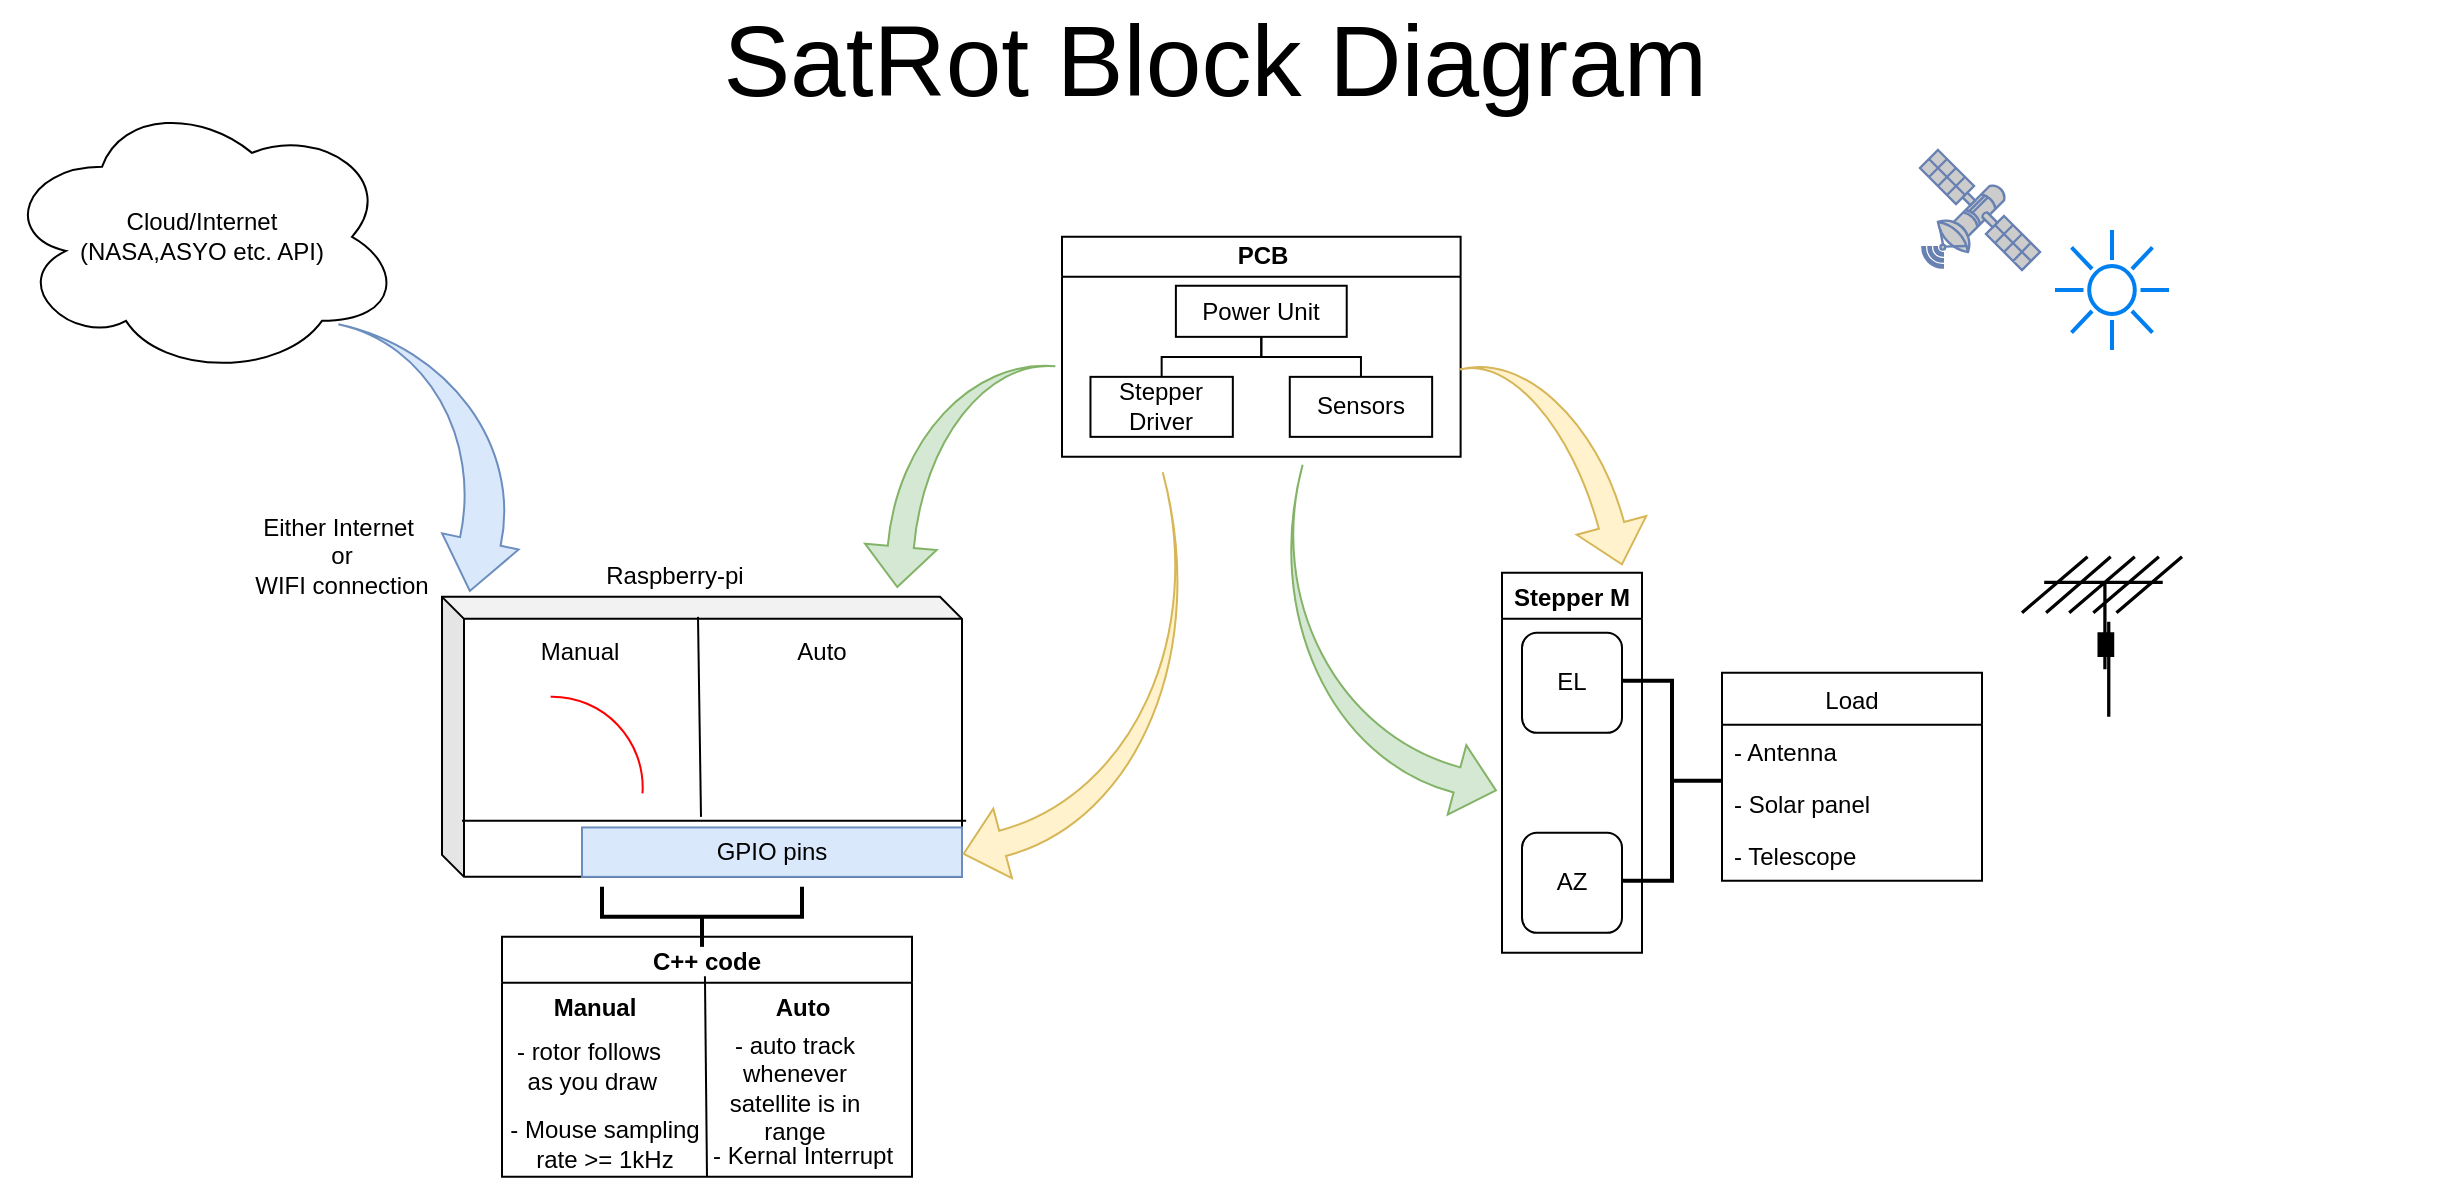<mxfile version="12.6.1" type="github">
  <diagram id="VwEdA_TIcP5LEYri80CW" name="Page-1">
    <mxGraphModel dx="2500" dy="876" grid="1" gridSize="10" guides="1" tooltips="1" connect="1" arrows="1" fold="1" page="1" pageScale="1" pageWidth="827" pageHeight="1169" math="0" shadow="0">
      <root>
        <mxCell id="0"/>
        <mxCell id="1" parent="0"/>
        <mxCell id="tCYu1UxVWt7A2sTlivnu-53" value="" style="group" vertex="1" connectable="0" parent="1">
          <mxGeometry x="-630" y="280" width="1227" height="553.43" as="geometry"/>
        </mxCell>
        <mxCell id="8HggO3XBrNG-eu_fY2z9-7" value="Cloud/Internet&lt;br&gt;(NASA,ASYO etc. API)" style="ellipse;shape=cloud;whiteSpace=wrap;html=1;" parent="tCYu1UxVWt7A2sTlivnu-53" vertex="1">
          <mxGeometry y="13.43" width="200" height="140" as="geometry"/>
        </mxCell>
        <mxCell id="8HggO3XBrNG-eu_fY2z9-21" value="EL" style="rounded=1;whiteSpace=wrap;html=1;" parent="tCYu1UxVWt7A2sTlivnu-53" vertex="1">
          <mxGeometry x="760" y="281.43" width="50" height="50" as="geometry"/>
        </mxCell>
        <mxCell id="8HggO3XBrNG-eu_fY2z9-22" value="AZ" style="rounded=1;whiteSpace=wrap;html=1;" parent="tCYu1UxVWt7A2sTlivnu-53" vertex="1">
          <mxGeometry x="760" y="381.43" width="50" height="50" as="geometry"/>
        </mxCell>
        <mxCell id="8HggO3XBrNG-eu_fY2z9-24" value="Load" style="swimlane;fontStyle=0;childLayout=stackLayout;horizontal=1;startSize=26;fillColor=none;horizontalStack=0;resizeParent=1;resizeParentMax=0;resizeLast=0;collapsible=1;marginBottom=0;" parent="tCYu1UxVWt7A2sTlivnu-53" vertex="1">
          <mxGeometry x="860" y="301.43" width="130" height="104" as="geometry"/>
        </mxCell>
        <mxCell id="8HggO3XBrNG-eu_fY2z9-25" value="- Antenna " style="text;strokeColor=none;fillColor=none;align=left;verticalAlign=top;spacingLeft=4;spacingRight=4;overflow=hidden;rotatable=0;points=[[0,0.5],[1,0.5]];portConstraint=eastwest;" parent="8HggO3XBrNG-eu_fY2z9-24" vertex="1">
          <mxGeometry y="26" width="130" height="26" as="geometry"/>
        </mxCell>
        <mxCell id="8HggO3XBrNG-eu_fY2z9-26" value="- Solar panel " style="text;strokeColor=none;fillColor=none;align=left;verticalAlign=top;spacingLeft=4;spacingRight=4;overflow=hidden;rotatable=0;points=[[0,0.5],[1,0.5]];portConstraint=eastwest;" parent="8HggO3XBrNG-eu_fY2z9-24" vertex="1">
          <mxGeometry y="52" width="130" height="26" as="geometry"/>
        </mxCell>
        <mxCell id="8HggO3XBrNG-eu_fY2z9-27" value="- Telescope " style="text;strokeColor=none;fillColor=none;align=left;verticalAlign=top;spacingLeft=4;spacingRight=4;overflow=hidden;rotatable=0;points=[[0,0.5],[1,0.5]];portConstraint=eastwest;" parent="8HggO3XBrNG-eu_fY2z9-24" vertex="1">
          <mxGeometry y="78" width="130" height="26" as="geometry"/>
        </mxCell>
        <mxCell id="8HggO3XBrNG-eu_fY2z9-36" value="" style="group" parent="tCYu1UxVWt7A2sTlivnu-53" vertex="1" connectable="0">
          <mxGeometry x="250" y="433.43" width="205" height="120" as="geometry"/>
        </mxCell>
        <mxCell id="8HggO3XBrNG-eu_fY2z9-30" value="C++ code" style="swimlane;startSize=23;" parent="8HggO3XBrNG-eu_fY2z9-36" vertex="1">
          <mxGeometry width="205" height="120" as="geometry"/>
        </mxCell>
        <mxCell id="8HggO3XBrNG-eu_fY2z9-31" value="&lt;b&gt;Manual&lt;/b&gt;" style="text;html=1;align=center;verticalAlign=middle;resizable=0;points=[];autosize=1;" parent="8HggO3XBrNG-eu_fY2z9-30" vertex="1">
          <mxGeometry x="16.21" y="25.714" width="60" height="20" as="geometry"/>
        </mxCell>
        <mxCell id="8HggO3XBrNG-eu_fY2z9-35" value="&lt;b&gt;Auto&lt;/b&gt;" style="text;html=1;align=center;verticalAlign=middle;resizable=0;points=[];autosize=1;" parent="8HggO3XBrNG-eu_fY2z9-30" vertex="1">
          <mxGeometry x="130" y="25.714" width="40" height="20" as="geometry"/>
        </mxCell>
        <mxCell id="tCYu1UxVWt7A2sTlivnu-41" value="- Mouse sampling &lt;br&gt;rate &amp;gt;= 1kHz" style="text;html=1;align=center;verticalAlign=middle;resizable=0;points=[];autosize=1;" vertex="1" parent="8HggO3XBrNG-eu_fY2z9-30">
          <mxGeometry x="-4" y="89" width="110" height="30" as="geometry"/>
        </mxCell>
        <mxCell id="tCYu1UxVWt7A2sTlivnu-40" value="- rotor follows&lt;br&gt;&amp;nbsp;as you draw" style="text;html=1;align=center;verticalAlign=middle;resizable=0;points=[];autosize=1;" vertex="1" parent="8HggO3XBrNG-eu_fY2z9-30">
          <mxGeometry x="-1.79" y="50" width="90" height="30" as="geometry"/>
        </mxCell>
        <mxCell id="tCYu1UxVWt7A2sTlivnu-45" value="- auto track &lt;br&gt;whenever&lt;br&gt;satellite is in &lt;br&gt;range" style="text;html=1;align=center;verticalAlign=middle;resizable=0;points=[];autosize=1;" vertex="1" parent="8HggO3XBrNG-eu_fY2z9-30">
          <mxGeometry x="106" y="45.71" width="80" height="60" as="geometry"/>
        </mxCell>
        <mxCell id="tCYu1UxVWt7A2sTlivnu-47" value="- Kernal Interrupt" style="text;html=1;align=center;verticalAlign=middle;resizable=0;points=[];autosize=1;" vertex="1" parent="8HggO3XBrNG-eu_fY2z9-30">
          <mxGeometry x="95" y="100" width="110" height="20" as="geometry"/>
        </mxCell>
        <mxCell id="8HggO3XBrNG-eu_fY2z9-32" value="" style="endArrow=none;html=1;exitX=0.5;exitY=1;exitDx=0;exitDy=0;entryX=0.495;entryY=0.164;entryDx=0;entryDy=0;entryPerimeter=0;" parent="8HggO3XBrNG-eu_fY2z9-36" source="8HggO3XBrNG-eu_fY2z9-30" target="8HggO3XBrNG-eu_fY2z9-30" edge="1">
          <mxGeometry width="50" height="50" relative="1" as="geometry">
            <mxPoint x="99" y="94.286" as="sourcePoint"/>
            <mxPoint x="99" y="25.714" as="targetPoint"/>
          </mxGeometry>
        </mxCell>
        <mxCell id="8HggO3XBrNG-eu_fY2z9-45" value="" style="strokeWidth=2;html=1;shape=mxgraph.flowchart.annotation_2;align=left;labelPosition=right;pointerEvents=1;rotation=-180;" parent="tCYu1UxVWt7A2sTlivnu-53" vertex="1">
          <mxGeometry x="810" y="305.43" width="50" height="100" as="geometry"/>
        </mxCell>
        <mxCell id="8HggO3XBrNG-eu_fY2z9-46" value="" style="strokeWidth=2;html=1;shape=mxgraph.flowchart.annotation_2;align=left;labelPosition=right;pointerEvents=1;rotation=-90;" parent="tCYu1UxVWt7A2sTlivnu-53" vertex="1">
          <mxGeometry x="335" y="373.43" width="30" height="100" as="geometry"/>
        </mxCell>
        <mxCell id="8HggO3XBrNG-eu_fY2z9-48" value="" style="fontColor=#0066CC;verticalAlign=top;verticalLabelPosition=bottom;labelPosition=center;align=center;html=1;outlineConnect=0;fillColor=#CCCCCC;strokeColor=#6881B3;gradientColor=none;gradientDirection=north;strokeWidth=2;shape=mxgraph.networks.satellite;" parent="tCYu1UxVWt7A2sTlivnu-53" vertex="1">
          <mxGeometry x="959" y="40" width="60" height="60" as="geometry"/>
        </mxCell>
        <mxCell id="8HggO3XBrNG-eu_fY2z9-49" value="" style="shape=image;html=1;verticalAlign=top;verticalLabelPosition=bottom;labelBackgroundColor=#ffffff;imageAspect=0;aspect=fixed;image=https://cdn3.iconfinder.com/data/icons/eco-flat-2/512/Energy_panel_solar-128.png" parent="tCYu1UxVWt7A2sTlivnu-53" vertex="1">
          <mxGeometry x="1006" y="331.43" width="84" height="84" as="geometry"/>
        </mxCell>
        <mxCell id="tCYu1UxVWt7A2sTlivnu-11" value="Either Internet&amp;nbsp;&lt;br&gt;or&lt;br&gt;&amp;nbsp;WIFI connection&amp;nbsp;" style="text;html=1;strokeColor=none;fillColor=none;align=center;verticalAlign=middle;whiteSpace=wrap;rounded=0;" vertex="1" parent="tCYu1UxVWt7A2sTlivnu-53">
          <mxGeometry x="50" y="233.43" width="240" height="20" as="geometry"/>
        </mxCell>
        <mxCell id="tCYu1UxVWt7A2sTlivnu-13" value="Stepper M" style="swimlane;" vertex="1" parent="tCYu1UxVWt7A2sTlivnu-53">
          <mxGeometry x="750" y="251.43" width="70" height="190" as="geometry"/>
        </mxCell>
        <mxCell id="8HggO3XBrNG-eu_fY2z9-2" value="" style="shape=cube;whiteSpace=wrap;html=1;boundedLbl=1;backgroundOutline=1;darkOpacity=0.05;darkOpacity2=0.1;size=11;" parent="tCYu1UxVWt7A2sTlivnu-53" vertex="1">
          <mxGeometry x="220" y="263.43" width="260" height="140" as="geometry"/>
        </mxCell>
        <mxCell id="8HggO3XBrNG-eu_fY2z9-6" value="GPIO pins" style="rounded=0;whiteSpace=wrap;html=1;fillColor=#dae8fc;strokeColor=#6c8ebf;" parent="tCYu1UxVWt7A2sTlivnu-53" vertex="1">
          <mxGeometry x="290" y="378.72" width="190" height="24.71" as="geometry"/>
        </mxCell>
        <mxCell id="8HggO3XBrNG-eu_fY2z9-18" value="Raspberry-pi" style="text;html=1;strokeColor=none;fillColor=none;align=center;verticalAlign=middle;whiteSpace=wrap;rounded=0;" parent="tCYu1UxVWt7A2sTlivnu-53" vertex="1">
          <mxGeometry x="301.05" y="243.43" width="71" height="20" as="geometry"/>
        </mxCell>
        <mxCell id="tCYu1UxVWt7A2sTlivnu-17" value="" style="shape=image;html=1;verticalAlign=top;verticalLabelPosition=bottom;labelBackgroundColor=#ffffff;imageAspect=0;aspect=fixed;image=https://cdn2.iconfinder.com/data/icons/metro-uinvert-dock/128/Control_Panel.png" vertex="1" parent="tCYu1UxVWt7A2sTlivnu-53">
          <mxGeometry x="379" y="307.72" width="71" height="71" as="geometry"/>
        </mxCell>
        <mxCell id="tCYu1UxVWt7A2sTlivnu-22" value="" style="endArrow=none;html=1;strokeColor=#000000;entryX=1.008;entryY=0.8;entryDx=0;entryDy=0;entryPerimeter=0;" edge="1" parent="tCYu1UxVWt7A2sTlivnu-53" target="8HggO3XBrNG-eu_fY2z9-2">
          <mxGeometry width="50" height="50" relative="1" as="geometry">
            <mxPoint x="230" y="375.43" as="sourcePoint"/>
            <mxPoint x="372.05" y="373.43" as="targetPoint"/>
          </mxGeometry>
        </mxCell>
        <mxCell id="tCYu1UxVWt7A2sTlivnu-23" value="" style="endArrow=none;html=1;strokeColor=#000000;" edge="1" parent="tCYu1UxVWt7A2sTlivnu-53">
          <mxGeometry width="50" height="50" relative="1" as="geometry">
            <mxPoint x="349.5" y="373.43" as="sourcePoint"/>
            <mxPoint x="348" y="273.43" as="targetPoint"/>
          </mxGeometry>
        </mxCell>
        <mxCell id="tCYu1UxVWt7A2sTlivnu-24" value="Auto" style="text;html=1;strokeColor=none;fillColor=none;align=center;verticalAlign=middle;whiteSpace=wrap;rounded=0;" vertex="1" parent="tCYu1UxVWt7A2sTlivnu-53">
          <mxGeometry x="390" y="281.43" width="40" height="20" as="geometry"/>
        </mxCell>
        <mxCell id="tCYu1UxVWt7A2sTlivnu-25" value="Manual" style="text;html=1;strokeColor=none;fillColor=none;align=center;verticalAlign=middle;whiteSpace=wrap;rounded=0;" vertex="1" parent="tCYu1UxVWt7A2sTlivnu-53">
          <mxGeometry x="269" y="281.43" width="40" height="20" as="geometry"/>
        </mxCell>
        <mxCell id="tCYu1UxVWt7A2sTlivnu-27" value="" style="shape=mxgraph.cisco.wireless.antenna;html=1;dashed=0;fillColor=#036897;strokeColor=#ffffff;strokeWidth=2;verticalLabelPosition=bottom;verticalAlign=top" vertex="1" parent="tCYu1UxVWt7A2sTlivnu-53">
          <mxGeometry x="1010" y="243.43" width="80" height="80" as="geometry"/>
        </mxCell>
        <mxCell id="tCYu1UxVWt7A2sTlivnu-28" value="" style="shape=image;html=1;verticalAlign=top;verticalLabelPosition=bottom;labelBackgroundColor=#ffffff;imageAspect=0;aspect=fixed;image=https://cdn3.iconfinder.com/data/icons/pirate-outline-4/340/spyglass_pirate_nautical_adventure_telescope_travel_retro-128.png;direction=south;" vertex="1" parent="tCYu1UxVWt7A2sTlivnu-53">
          <mxGeometry x="1010" y="421.43" width="70" height="70" as="geometry"/>
        </mxCell>
        <mxCell id="tCYu1UxVWt7A2sTlivnu-29" value="" style="html=1;verticalLabelPosition=bottom;align=center;labelBackgroundColor=#ffffff;verticalAlign=top;strokeWidth=2;strokeColor=#0080F0;shadow=0;dashed=0;shape=mxgraph.ios7.icons.sun;pointerEvents=1" vertex="1" parent="tCYu1UxVWt7A2sTlivnu-53">
          <mxGeometry x="1026.5" y="80" width="57" height="60" as="geometry"/>
        </mxCell>
        <mxCell id="tCYu1UxVWt7A2sTlivnu-30" value="" style="shape=image;html=1;verticalAlign=top;verticalLabelPosition=bottom;labelBackgroundColor=#ffffff;imageAspect=0;aspect=fixed;image=https://cdn3.iconfinder.com/data/icons/planets-1/512/Uranus-128.png" vertex="1" parent="tCYu1UxVWt7A2sTlivnu-53">
          <mxGeometry x="1026.5" width="80" height="80" as="geometry"/>
        </mxCell>
        <mxCell id="tCYu1UxVWt7A2sTlivnu-31" value="" style="shape=image;html=1;verticalAlign=top;verticalLabelPosition=bottom;labelBackgroundColor=#ffffff;imageAspect=0;aspect=fixed;image=https://cdn4.iconfinder.com/data/icons/space-exploration-set/128/iStar_Design_Space_LineIcons_Live-20-128.png" vertex="1" parent="tCYu1UxVWt7A2sTlivnu-53">
          <mxGeometry x="1099" y="12" width="128" height="128" as="geometry"/>
        </mxCell>
        <mxCell id="tCYu1UxVWt7A2sTlivnu-33" value="" style="html=1;shadow=0;dashed=0;align=center;verticalAlign=middle;shape=mxgraph.arrows2.jumpInArrow;dy=10.36;dx=25.29;arrowHead=39.08;rotation=102;fillColor=#dae8fc;strokeColor=#6c8ebf;" vertex="1" parent="tCYu1UxVWt7A2sTlivnu-53">
          <mxGeometry x="152.2" y="140" width="116.8" height="111.6" as="geometry"/>
        </mxCell>
        <mxCell id="tCYu1UxVWt7A2sTlivnu-1" value="PCB" style="swimlane;html=1;startSize=20;horizontal=1;containerType=tree;" vertex="1" parent="tCYu1UxVWt7A2sTlivnu-53">
          <mxGeometry x="530" y="83.43" width="199.31" height="110.0" as="geometry"/>
        </mxCell>
        <mxCell id="tCYu1UxVWt7A2sTlivnu-2" value="" style="edgeStyle=elbowEdgeStyle;elbow=vertical;startArrow=none;endArrow=none;rounded=0;" edge="1" parent="tCYu1UxVWt7A2sTlivnu-1" source="tCYu1UxVWt7A2sTlivnu-4" target="tCYu1UxVWt7A2sTlivnu-5">
          <mxGeometry relative="1" as="geometry"/>
        </mxCell>
        <mxCell id="tCYu1UxVWt7A2sTlivnu-3" value="" style="edgeStyle=elbowEdgeStyle;elbow=vertical;startArrow=none;endArrow=none;rounded=0;" edge="1" parent="tCYu1UxVWt7A2sTlivnu-1" source="tCYu1UxVWt7A2sTlivnu-4" target="tCYu1UxVWt7A2sTlivnu-6">
          <mxGeometry relative="1" as="geometry"/>
        </mxCell>
        <UserObject label="Power Unit" treeRoot="1" id="tCYu1UxVWt7A2sTlivnu-4">
          <mxCell style="whiteSpace=wrap;html=1;align=center;treeFolding=1;treeMoving=1;container=1;recursiveResize=0;" vertex="1" parent="tCYu1UxVWt7A2sTlivnu-1">
            <mxGeometry x="56.946" y="24.444" width="85.419" height="25.557" as="geometry"/>
          </mxCell>
        </UserObject>
        <mxCell id="tCYu1UxVWt7A2sTlivnu-5" value="Stepper Driver" style="whiteSpace=wrap;html=1;align=center;verticalAlign=middle;container=1;recursiveResize=0;treeFolding=1;treeMoving=1;" vertex="1" parent="tCYu1UxVWt7A2sTlivnu-1">
          <mxGeometry x="14.236" y="70.0" width="71.182" height="30.0" as="geometry"/>
        </mxCell>
        <mxCell id="tCYu1UxVWt7A2sTlivnu-6" value="Sensors" style="whiteSpace=wrap;html=1;align=center;verticalAlign=middle;container=1;recursiveResize=0;treeFolding=1;treeMoving=1;" vertex="1" parent="tCYu1UxVWt7A2sTlivnu-1">
          <mxGeometry x="113.891" y="70.0" width="71.182" height="30.0" as="geometry"/>
        </mxCell>
        <mxCell id="tCYu1UxVWt7A2sTlivnu-37" value="" style="html=1;shadow=0;dashed=0;align=center;verticalAlign=middle;shape=mxgraph.arrows2.jumpInArrow;dy=6.53;dx=20.17;arrowHead=35.94;rotation=-195;fillColor=#fff2cc;strokeColor=#d6b656;" vertex="1" parent="tCYu1UxVWt7A2sTlivnu-53">
          <mxGeometry x="460.17" y="216.99" width="145.51" height="176.44" as="geometry"/>
        </mxCell>
        <mxCell id="tCYu1UxVWt7A2sTlivnu-38" value="" style="html=1;shadow=0;dashed=0;align=center;verticalAlign=middle;shape=mxgraph.arrows2.jumpInArrow;dy=6.53;dx=20.17;arrowHead=35.94;rotation=-165;flipH=1;fillColor=#d5e8d4;strokeColor=#82b366;" vertex="1" parent="tCYu1UxVWt7A2sTlivnu-53">
          <mxGeometry x="628.56" y="212.36" width="135.51" height="150.22" as="geometry"/>
        </mxCell>
        <mxCell id="tCYu1UxVWt7A2sTlivnu-43" value="" style="group" vertex="1" connectable="0" parent="tCYu1UxVWt7A2sTlivnu-53">
          <mxGeometry x="230" y="313.43" width="94.71" height="90" as="geometry"/>
        </mxCell>
        <mxCell id="tCYu1UxVWt7A2sTlivnu-18" value="" style="shape=image;html=1;verticalAlign=top;verticalLabelPosition=bottom;labelBackgroundColor=#ffffff;imageAspect=0;aspect=fixed;image=https://cdn3.iconfinder.com/data/icons/sphericalcons/128/target.png" vertex="1" parent="tCYu1UxVWt7A2sTlivnu-43">
          <mxGeometry x="36.181" width="58.236" height="58.236" as="geometry"/>
        </mxCell>
        <mxCell id="tCYu1UxVWt7A2sTlivnu-42" value="" style="verticalLabelPosition=bottom;verticalAlign=top;html=1;shape=mxgraph.basic.arc;startAngle=0.375;endAngle=0.639;rotation=-136;fillColor=#f8cecc;strokeColor=#FF0000;" vertex="1" parent="tCYu1UxVWt7A2sTlivnu-43">
          <mxGeometry width="90.453" height="90" as="geometry"/>
        </mxCell>
        <mxCell id="tCYu1UxVWt7A2sTlivnu-48" value="" style="shape=image;html=1;verticalAlign=top;verticalLabelPosition=bottom;labelBackgroundColor=#ffffff;imageAspect=0;aspect=fixed;image=https://cdn4.iconfinder.com/data/icons/logos-and-brands/512/272_Raspberry_Pi_logo-128.png;strokeColor=#FF0000;" vertex="1" parent="tCYu1UxVWt7A2sTlivnu-53">
          <mxGeometry x="375" y="243.43" width="20" height="20" as="geometry"/>
        </mxCell>
        <mxCell id="tCYu1UxVWt7A2sTlivnu-61" value="" style="html=1;shadow=0;dashed=0;align=center;verticalAlign=middle;shape=mxgraph.arrows2.jumpInArrow;dy=6.53;dx=20.17;arrowHead=35.94;rotation=-85;flipH=1;fillColor=#d5e8d4;strokeColor=#82b366;" vertex="1" parent="tCYu1UxVWt7A2sTlivnu-53">
          <mxGeometry x="419.79" y="158.99" width="116.86" height="87.09" as="geometry"/>
        </mxCell>
        <mxCell id="tCYu1UxVWt7A2sTlivnu-62" value="" style="html=1;shadow=0;dashed=0;align=center;verticalAlign=middle;shape=mxgraph.arrows2.jumpInArrow;dy=6.53;dx=20.17;arrowHead=35.94;rotation=75;fillColor=#fff2cc;strokeColor=#d6b656;" vertex="1" parent="tCYu1UxVWt7A2sTlivnu-53">
          <mxGeometry x="720.44" y="160.55" width="115.14" height="71.23" as="geometry"/>
        </mxCell>
        <mxCell id="tCYu1UxVWt7A2sTlivnu-55" value="&lt;font style=&quot;font-size: 50px&quot;&gt;SatRot Block Diagram&amp;nbsp;&amp;nbsp;&lt;/font&gt;" style="text;html=1;align=center;verticalAlign=middle;resizable=0;points=[];autosize=1;" vertex="1" parent="1">
          <mxGeometry x="-280" y="260" width="540" height="30" as="geometry"/>
        </mxCell>
      </root>
    </mxGraphModel>
  </diagram>
</mxfile>
